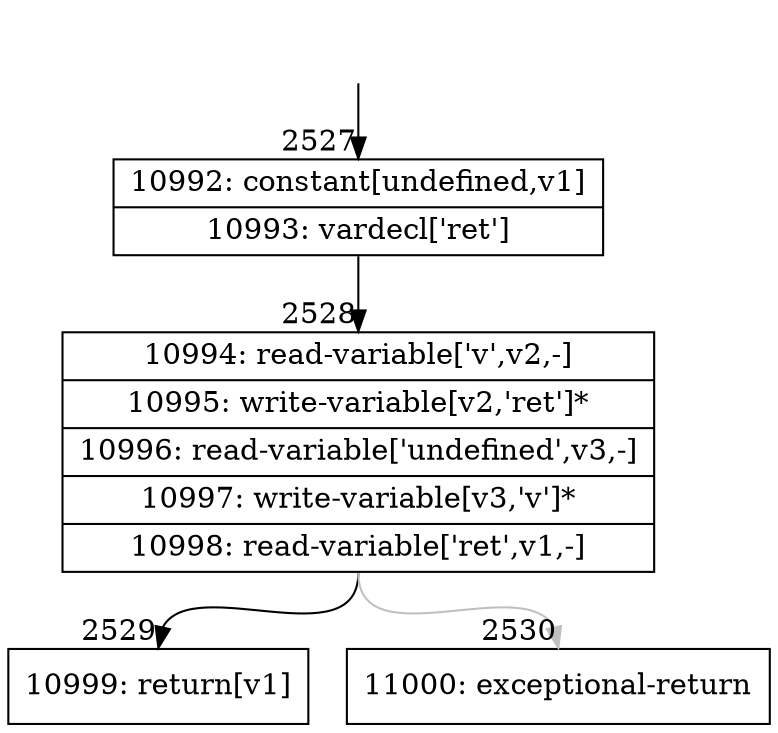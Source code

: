 digraph {
rankdir="TD"
BB_entry190[shape=none,label=""];
BB_entry190 -> BB2527 [tailport=s, headport=n, headlabel="    2527"]
BB2527 [shape=record label="{10992: constant[undefined,v1]|10993: vardecl['ret']}" ] 
BB2527 -> BB2528 [tailport=s, headport=n, headlabel="      2528"]
BB2528 [shape=record label="{10994: read-variable['v',v2,-]|10995: write-variable[v2,'ret']*|10996: read-variable['undefined',v3,-]|10997: write-variable[v3,'v']*|10998: read-variable['ret',v1,-]}" ] 
BB2528 -> BB2529 [tailport=s, headport=n, headlabel="      2529"]
BB2528 -> BB2530 [tailport=s, headport=n, color=gray, headlabel="      2530"]
BB2529 [shape=record label="{10999: return[v1]}" ] 
BB2530 [shape=record label="{11000: exceptional-return}" ] 
//#$~ 1598
}
